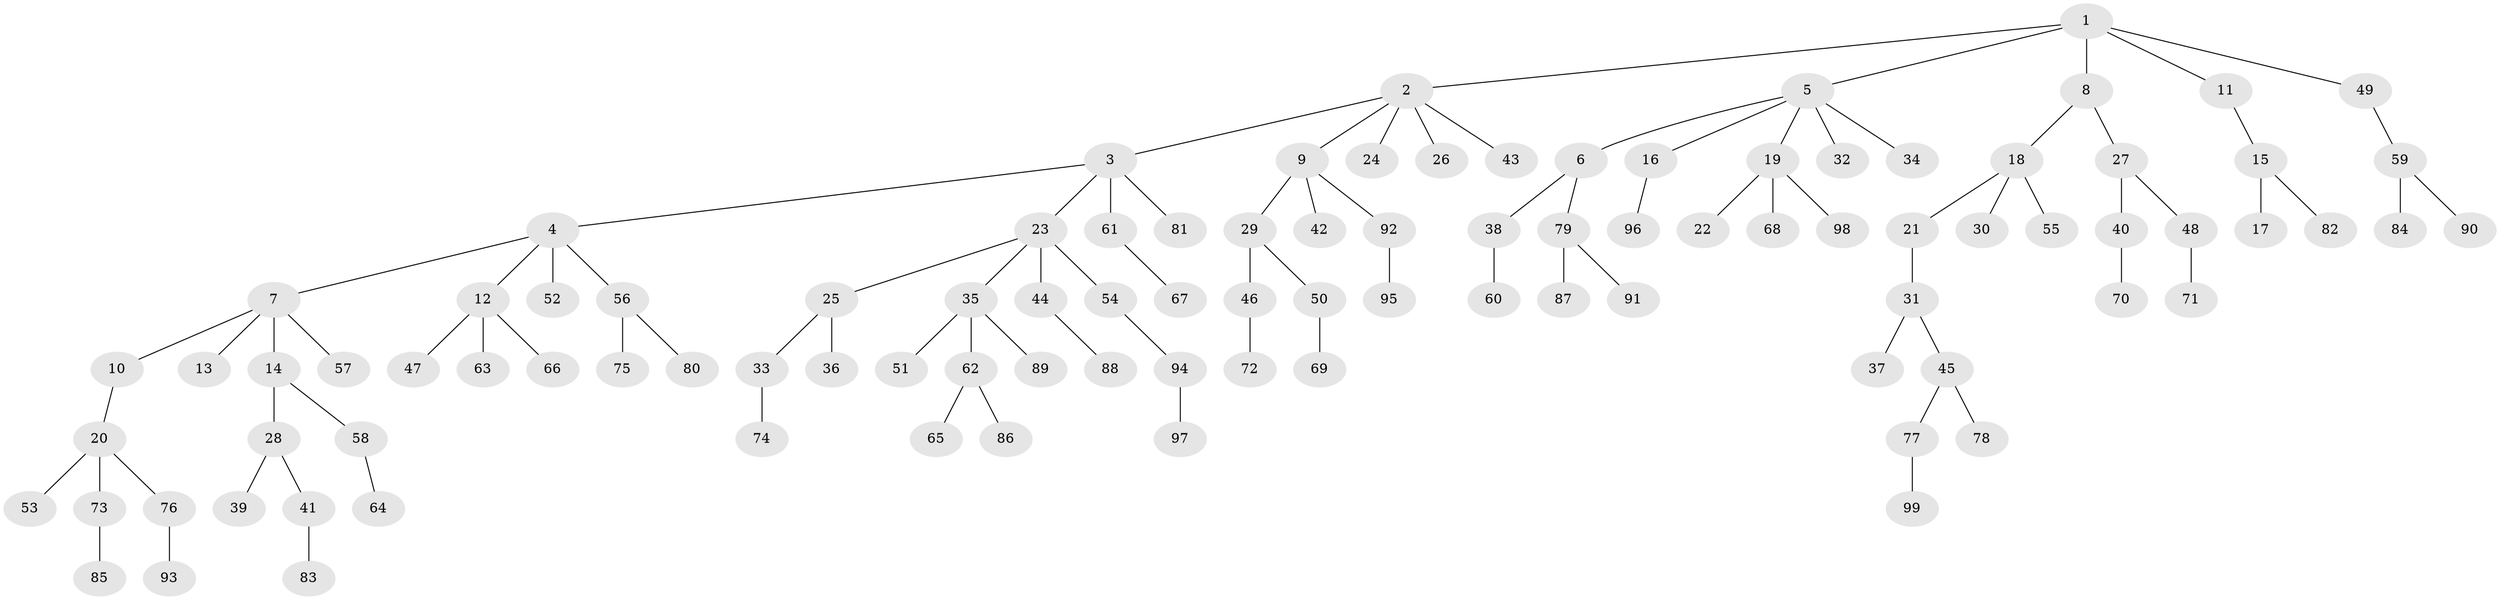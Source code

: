 // Generated by graph-tools (version 1.1) at 2025/36/03/09/25 02:36:53]
// undirected, 99 vertices, 98 edges
graph export_dot {
graph [start="1"]
  node [color=gray90,style=filled];
  1;
  2;
  3;
  4;
  5;
  6;
  7;
  8;
  9;
  10;
  11;
  12;
  13;
  14;
  15;
  16;
  17;
  18;
  19;
  20;
  21;
  22;
  23;
  24;
  25;
  26;
  27;
  28;
  29;
  30;
  31;
  32;
  33;
  34;
  35;
  36;
  37;
  38;
  39;
  40;
  41;
  42;
  43;
  44;
  45;
  46;
  47;
  48;
  49;
  50;
  51;
  52;
  53;
  54;
  55;
  56;
  57;
  58;
  59;
  60;
  61;
  62;
  63;
  64;
  65;
  66;
  67;
  68;
  69;
  70;
  71;
  72;
  73;
  74;
  75;
  76;
  77;
  78;
  79;
  80;
  81;
  82;
  83;
  84;
  85;
  86;
  87;
  88;
  89;
  90;
  91;
  92;
  93;
  94;
  95;
  96;
  97;
  98;
  99;
  1 -- 2;
  1 -- 5;
  1 -- 8;
  1 -- 11;
  1 -- 49;
  2 -- 3;
  2 -- 9;
  2 -- 24;
  2 -- 26;
  2 -- 43;
  3 -- 4;
  3 -- 23;
  3 -- 61;
  3 -- 81;
  4 -- 7;
  4 -- 12;
  4 -- 52;
  4 -- 56;
  5 -- 6;
  5 -- 16;
  5 -- 19;
  5 -- 32;
  5 -- 34;
  6 -- 38;
  6 -- 79;
  7 -- 10;
  7 -- 13;
  7 -- 14;
  7 -- 57;
  8 -- 18;
  8 -- 27;
  9 -- 29;
  9 -- 42;
  9 -- 92;
  10 -- 20;
  11 -- 15;
  12 -- 47;
  12 -- 63;
  12 -- 66;
  14 -- 28;
  14 -- 58;
  15 -- 17;
  15 -- 82;
  16 -- 96;
  18 -- 21;
  18 -- 30;
  18 -- 55;
  19 -- 22;
  19 -- 68;
  19 -- 98;
  20 -- 53;
  20 -- 73;
  20 -- 76;
  21 -- 31;
  23 -- 25;
  23 -- 35;
  23 -- 44;
  23 -- 54;
  25 -- 33;
  25 -- 36;
  27 -- 40;
  27 -- 48;
  28 -- 39;
  28 -- 41;
  29 -- 46;
  29 -- 50;
  31 -- 37;
  31 -- 45;
  33 -- 74;
  35 -- 51;
  35 -- 62;
  35 -- 89;
  38 -- 60;
  40 -- 70;
  41 -- 83;
  44 -- 88;
  45 -- 77;
  45 -- 78;
  46 -- 72;
  48 -- 71;
  49 -- 59;
  50 -- 69;
  54 -- 94;
  56 -- 75;
  56 -- 80;
  58 -- 64;
  59 -- 84;
  59 -- 90;
  61 -- 67;
  62 -- 65;
  62 -- 86;
  73 -- 85;
  76 -- 93;
  77 -- 99;
  79 -- 87;
  79 -- 91;
  92 -- 95;
  94 -- 97;
}
